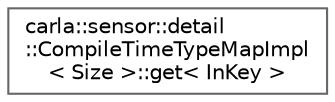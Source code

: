 digraph "类继承关系图"
{
 // INTERACTIVE_SVG=YES
 // LATEX_PDF_SIZE
  bgcolor="transparent";
  edge [fontname=Helvetica,fontsize=10,labelfontname=Helvetica,labelfontsize=10];
  node [fontname=Helvetica,fontsize=10,shape=box,height=0.2,width=0.4];
  rankdir="LR";
  Node0 [id="Node000000",label="carla::sensor::detail\l::CompileTimeTypeMapImpl\l\< Size \>::get\< InKey \>",height=0.2,width=0.4,color="grey40", fillcolor="white", style="filled",URL="$d2/d39/structcarla_1_1sensor_1_1detail_1_1CompileTimeTypeMapImpl_3_01Size_01_4_1_1get.html",tooltip=" "];
}
